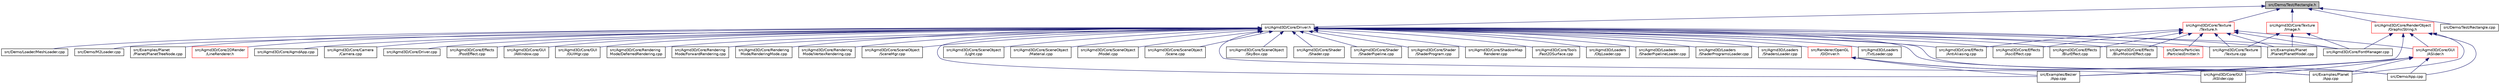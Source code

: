 digraph "src/Demo/Test/Rectangle.h"
{
  edge [fontname="Helvetica",fontsize="10",labelfontname="Helvetica",labelfontsize="10"];
  node [fontname="Helvetica",fontsize="10",shape=record];
  Node1 [label="src/Demo/Test/Rectangle.h",height=0.2,width=0.4,color="black", fillcolor="grey75", style="filled" fontcolor="black"];
  Node1 -> Node2 [dir="back",color="midnightblue",fontsize="10",style="solid"];
  Node2 [label="src/Agmd3D/Core/Driver.h",height=0.2,width=0.4,color="black", fillcolor="white", style="filled",URL="$_driver_8h.html"];
  Node2 -> Node3 [dir="back",color="midnightblue",fontsize="10",style="solid"];
  Node3 [label="src/Agmd3D/Core/2DRender\l/LineRenderer.h",height=0.2,width=0.4,color="red", fillcolor="white", style="filled",URL="$_line_renderer_8h.html"];
  Node2 -> Node4 [dir="back",color="midnightblue",fontsize="10",style="solid"];
  Node4 [label="src/Agmd3D/Core/AgmdApp.cpp",height=0.2,width=0.4,color="black", fillcolor="white", style="filled",URL="$_agmd3_d_2_core_2_agmd_app_8cpp.html"];
  Node2 -> Node5 [dir="back",color="midnightblue",fontsize="10",style="solid"];
  Node5 [label="src/Agmd3D/Core/Camera\l/Camera.cpp",height=0.2,width=0.4,color="black", fillcolor="white", style="filled",URL="$_camera_8cpp.html"];
  Node2 -> Node6 [dir="back",color="midnightblue",fontsize="10",style="solid"];
  Node6 [label="src/Agmd3D/Core/Driver.cpp",height=0.2,width=0.4,color="black", fillcolor="white", style="filled",URL="$_driver_8cpp.html"];
  Node2 -> Node7 [dir="back",color="midnightblue",fontsize="10",style="solid"];
  Node7 [label="src/Agmd3D/Core/Effects\l/AntiAliasing.cpp",height=0.2,width=0.4,color="black", fillcolor="white", style="filled",URL="$_anti_aliasing_8cpp.html"];
  Node2 -> Node8 [dir="back",color="midnightblue",fontsize="10",style="solid"];
  Node8 [label="src/Agmd3D/Core/Effects\l/AsciEffect.cpp",height=0.2,width=0.4,color="black", fillcolor="white", style="filled",URL="$_asci_effect_8cpp.html"];
  Node2 -> Node9 [dir="back",color="midnightblue",fontsize="10",style="solid"];
  Node9 [label="src/Agmd3D/Core/Effects\l/BlurEffect.cpp",height=0.2,width=0.4,color="black", fillcolor="white", style="filled",URL="$_blur_effect_8cpp.html"];
  Node2 -> Node10 [dir="back",color="midnightblue",fontsize="10",style="solid"];
  Node10 [label="src/Agmd3D/Core/Effects\l/BlurMotionEffect.cpp",height=0.2,width=0.4,color="black", fillcolor="white", style="filled",URL="$_blur_motion_effect_8cpp.html"];
  Node2 -> Node11 [dir="back",color="midnightblue",fontsize="10",style="solid"];
  Node11 [label="src/Agmd3D/Core/Effects\l/PostEffect.cpp",height=0.2,width=0.4,color="black", fillcolor="white", style="filled",URL="$_post_effect_8cpp.html"];
  Node2 -> Node12 [dir="back",color="midnightblue",fontsize="10",style="solid"];
  Node12 [label="src/Agmd3D/Core/FontManager.cpp",height=0.2,width=0.4,color="black", fillcolor="white", style="filled",URL="$_font_manager_8cpp.html"];
  Node2 -> Node13 [dir="back",color="midnightblue",fontsize="10",style="solid"];
  Node13 [label="src/Agmd3D/Core/GUI\l/ASlider.cpp",height=0.2,width=0.4,color="black", fillcolor="white", style="filled",URL="$_a_slider_8cpp.html"];
  Node2 -> Node14 [dir="back",color="midnightblue",fontsize="10",style="solid"];
  Node14 [label="src/Agmd3D/Core/GUI\l/AWindow.cpp",height=0.2,width=0.4,color="black", fillcolor="white", style="filled",URL="$_a_window_8cpp.html"];
  Node2 -> Node15 [dir="back",color="midnightblue",fontsize="10",style="solid"];
  Node15 [label="src/Agmd3D/Core/GUI\l/GUIMgr.cpp",height=0.2,width=0.4,color="black", fillcolor="white", style="filled",URL="$_g_u_i_mgr_8cpp.html"];
  Node2 -> Node16 [dir="back",color="midnightblue",fontsize="10",style="solid"];
  Node16 [label="src/Agmd3D/Core/Rendering\lMode/DeferredRendering.cpp",height=0.2,width=0.4,color="black", fillcolor="white", style="filled",URL="$_deferred_rendering_8cpp.html"];
  Node2 -> Node17 [dir="back",color="midnightblue",fontsize="10",style="solid"];
  Node17 [label="src/Agmd3D/Core/Rendering\lMode/ForwardRendering.cpp",height=0.2,width=0.4,color="black", fillcolor="white", style="filled",URL="$_forward_rendering_8cpp.html"];
  Node2 -> Node18 [dir="back",color="midnightblue",fontsize="10",style="solid"];
  Node18 [label="src/Agmd3D/Core/Rendering\lMode/RenderingMode.cpp",height=0.2,width=0.4,color="black", fillcolor="white", style="filled",URL="$_rendering_mode_8cpp.html"];
  Node2 -> Node19 [dir="back",color="midnightblue",fontsize="10",style="solid"];
  Node19 [label="src/Agmd3D/Core/Rendering\lMode/VertexRendering.cpp",height=0.2,width=0.4,color="black", fillcolor="white", style="filled",URL="$_vertex_rendering_8cpp.html"];
  Node2 -> Node20 [dir="back",color="midnightblue",fontsize="10",style="solid"];
  Node20 [label="src/Agmd3D/Core/SceneObject\l/Light.cpp",height=0.2,width=0.4,color="black", fillcolor="white", style="filled",URL="$_light_8cpp.html"];
  Node2 -> Node21 [dir="back",color="midnightblue",fontsize="10",style="solid"];
  Node21 [label="src/Agmd3D/Core/SceneObject\l/Material.cpp",height=0.2,width=0.4,color="black", fillcolor="white", style="filled",URL="$_material_8cpp.html"];
  Node2 -> Node22 [dir="back",color="midnightblue",fontsize="10",style="solid"];
  Node22 [label="src/Agmd3D/Core/SceneObject\l/Model.cpp",height=0.2,width=0.4,color="black", fillcolor="white", style="filled",URL="$_model_8cpp.html"];
  Node2 -> Node23 [dir="back",color="midnightblue",fontsize="10",style="solid"];
  Node23 [label="src/Agmd3D/Core/SceneObject\l/Scene.cpp",height=0.2,width=0.4,color="black", fillcolor="white", style="filled",URL="$_scene_8cpp.html"];
  Node2 -> Node24 [dir="back",color="midnightblue",fontsize="10",style="solid"];
  Node24 [label="src/Agmd3D/Core/SceneObject\l/SceneMgr.cpp",height=0.2,width=0.4,color="black", fillcolor="white", style="filled",URL="$_scene_mgr_8cpp.html"];
  Node2 -> Node25 [dir="back",color="midnightblue",fontsize="10",style="solid"];
  Node25 [label="src/Agmd3D/Core/SceneObject\l/SkyBox.cpp",height=0.2,width=0.4,color="black", fillcolor="white", style="filled",URL="$_sky_box_8cpp.html"];
  Node2 -> Node26 [dir="back",color="midnightblue",fontsize="10",style="solid"];
  Node26 [label="src/Agmd3D/Core/Shader\l/Shader.cpp",height=0.2,width=0.4,color="black", fillcolor="white", style="filled",URL="$_shader_8cpp.html"];
  Node2 -> Node27 [dir="back",color="midnightblue",fontsize="10",style="solid"];
  Node27 [label="src/Agmd3D/Core/Shader\l/ShaderPipeline.cpp",height=0.2,width=0.4,color="black", fillcolor="white", style="filled",URL="$_shader_pipeline_8cpp.html"];
  Node2 -> Node28 [dir="back",color="midnightblue",fontsize="10",style="solid"];
  Node28 [label="src/Agmd3D/Core/Shader\l/ShaderProgram.cpp",height=0.2,width=0.4,color="black", fillcolor="white", style="filled",URL="$_shader_program_8cpp.html"];
  Node2 -> Node29 [dir="back",color="midnightblue",fontsize="10",style="solid"];
  Node29 [label="src/Agmd3D/Core/ShadowMap\lRenderer.cpp",height=0.2,width=0.4,color="black", fillcolor="white", style="filled",URL="$_shadow_map_renderer_8cpp.html"];
  Node2 -> Node30 [dir="back",color="midnightblue",fontsize="10",style="solid"];
  Node30 [label="src/Agmd3D/Core/Texture\l/Texture.cpp",height=0.2,width=0.4,color="black", fillcolor="white", style="filled",URL="$_texture_8cpp.html"];
  Node2 -> Node31 [dir="back",color="midnightblue",fontsize="10",style="solid"];
  Node31 [label="src/Agmd3D/Core/Tools\l/Fast2DSurface.cpp",height=0.2,width=0.4,color="black", fillcolor="white", style="filled",URL="$_fast2_d_surface_8cpp.html"];
  Node2 -> Node32 [dir="back",color="midnightblue",fontsize="10",style="solid"];
  Node32 [label="src/Agmd3D/Loaders\l/ObjLoader.cpp",height=0.2,width=0.4,color="black", fillcolor="white", style="filled",URL="$_agmd3_d_2_loaders_2_obj_loader_8cpp.html"];
  Node2 -> Node33 [dir="back",color="midnightblue",fontsize="10",style="solid"];
  Node33 [label="src/Agmd3D/Loaders\l/ShaderPipelineLoader.cpp",height=0.2,width=0.4,color="black", fillcolor="white", style="filled",URL="$_shader_pipeline_loader_8cpp.html"];
  Node2 -> Node34 [dir="back",color="midnightblue",fontsize="10",style="solid"];
  Node34 [label="src/Agmd3D/Loaders\l/ShaderProgramsLoader.cpp",height=0.2,width=0.4,color="black", fillcolor="white", style="filled",URL="$_shader_programs_loader_8cpp.html"];
  Node2 -> Node35 [dir="back",color="midnightblue",fontsize="10",style="solid"];
  Node35 [label="src/Agmd3D/Loaders\l/ShadersLoader.cpp",height=0.2,width=0.4,color="black", fillcolor="white", style="filled",URL="$_shaders_loader_8cpp.html"];
  Node2 -> Node36 [dir="back",color="midnightblue",fontsize="10",style="solid"];
  Node36 [label="src/Agmd3D/Loaders\l/TxtLoader.cpp",height=0.2,width=0.4,color="black", fillcolor="white", style="filled",URL="$_txt_loader_8cpp.html"];
  Node2 -> Node37 [dir="back",color="midnightblue",fontsize="10",style="solid"];
  Node37 [label="src/Demo/Particles\l/ParticlesEmitter.h",height=0.2,width=0.4,color="red", fillcolor="white", style="filled",URL="$_particles_emitter_8h.html"];
  Node2 -> Node38 [dir="back",color="midnightblue",fontsize="10",style="solid"];
  Node38 [label="src/Demo/App.cpp",height=0.2,width=0.4,color="black", fillcolor="white", style="filled",URL="$_demo_2_app_8cpp.html"];
  Node2 -> Node39 [dir="back",color="midnightblue",fontsize="10",style="solid"];
  Node39 [label="src/Demo/Loader/MeshLoader.cpp",height=0.2,width=0.4,color="black", fillcolor="white", style="filled",URL="$_mesh_loader_8cpp.html"];
  Node2 -> Node40 [dir="back",color="midnightblue",fontsize="10",style="solid"];
  Node40 [label="src/Demo/M2Loader.cpp",height=0.2,width=0.4,color="black", fillcolor="white", style="filled",URL="$_m2_loader_8cpp.html"];
  Node2 -> Node41 [dir="back",color="midnightblue",fontsize="10",style="solid"];
  Node41 [label="src/Examples/Bezier\l/App.cpp",height=0.2,width=0.4,color="black", fillcolor="white", style="filled",URL="$_examples_2_bezier_2_app_8cpp.html"];
  Node2 -> Node42 [dir="back",color="midnightblue",fontsize="10",style="solid"];
  Node42 [label="src/Examples/Planet\l/App.cpp",height=0.2,width=0.4,color="black", fillcolor="white", style="filled",URL="$_examples_2_planet_2_app_8cpp.html"];
  Node2 -> Node43 [dir="back",color="midnightblue",fontsize="10",style="solid"];
  Node43 [label="src/Examples/Planet\l/Planet/PlanetModel.cpp",height=0.2,width=0.4,color="black", fillcolor="white", style="filled",URL="$_planet_model_8cpp.html"];
  Node2 -> Node44 [dir="back",color="midnightblue",fontsize="10",style="solid"];
  Node44 [label="src/Examples/Planet\l/Planet/PlanetTreeNode.cpp",height=0.2,width=0.4,color="black", fillcolor="white", style="filled",URL="$_planet_tree_node_8cpp.html"];
  Node2 -> Node45 [dir="back",color="midnightblue",fontsize="10",style="solid"];
  Node45 [label="src/Renderer/OpenGL\l/GlDriver.h",height=0.2,width=0.4,color="red", fillcolor="white", style="filled",URL="$_gl_driver_8h.html"];
  Node45 -> Node38 [dir="back",color="midnightblue",fontsize="10",style="solid"];
  Node45 -> Node41 [dir="back",color="midnightblue",fontsize="10",style="solid"];
  Node45 -> Node42 [dir="back",color="midnightblue",fontsize="10",style="solid"];
  Node1 -> Node46 [dir="back",color="midnightblue",fontsize="10",style="solid"];
  Node46 [label="src/Agmd3D/Core/RenderObject\l/GraphicString.h",height=0.2,width=0.4,color="red", fillcolor="white", style="filled",URL="$_graphic_string_8h.html"];
  Node46 -> Node12 [dir="back",color="midnightblue",fontsize="10",style="solid"];
  Node46 -> Node47 [dir="back",color="midnightblue",fontsize="10",style="solid"];
  Node47 [label="src/Agmd3D/Core/GUI\l/ASlider.h",height=0.2,width=0.4,color="red", fillcolor="white", style="filled",URL="$_a_slider_8h.html"];
  Node47 -> Node13 [dir="back",color="midnightblue",fontsize="10",style="solid"];
  Node47 -> Node38 [dir="back",color="midnightblue",fontsize="10",style="solid"];
  Node47 -> Node41 [dir="back",color="midnightblue",fontsize="10",style="solid"];
  Node47 -> Node42 [dir="back",color="midnightblue",fontsize="10",style="solid"];
  Node46 -> Node38 [dir="back",color="midnightblue",fontsize="10",style="solid"];
  Node46 -> Node41 [dir="back",color="midnightblue",fontsize="10",style="solid"];
  Node46 -> Node42 [dir="back",color="midnightblue",fontsize="10",style="solid"];
  Node1 -> Node48 [dir="back",color="midnightblue",fontsize="10",style="solid"];
  Node48 [label="src/Agmd3D/Core/Texture\l/Image.h",height=0.2,width=0.4,color="red", fillcolor="white", style="filled",URL="$_image_8h.html"];
  Node48 -> Node12 [dir="back",color="midnightblue",fontsize="10",style="solid"];
  Node48 -> Node30 [dir="back",color="midnightblue",fontsize="10",style="solid"];
  Node48 -> Node43 [dir="back",color="midnightblue",fontsize="10",style="solid"];
  Node1 -> Node49 [dir="back",color="midnightblue",fontsize="10",style="solid"];
  Node49 [label="src/Agmd3D/Core/Texture\l/Texture.h",height=0.2,width=0.4,color="red", fillcolor="white", style="filled",URL="$_texture_8h.html"];
  Node49 -> Node7 [dir="back",color="midnightblue",fontsize="10",style="solid"];
  Node49 -> Node8 [dir="back",color="midnightblue",fontsize="10",style="solid"];
  Node49 -> Node9 [dir="back",color="midnightblue",fontsize="10",style="solid"];
  Node49 -> Node10 [dir="back",color="midnightblue",fontsize="10",style="solid"];
  Node49 -> Node12 [dir="back",color="midnightblue",fontsize="10",style="solid"];
  Node49 -> Node47 [dir="back",color="midnightblue",fontsize="10",style="solid"];
  Node49 -> Node30 [dir="back",color="midnightblue",fontsize="10",style="solid"];
  Node49 -> Node37 [dir="back",color="midnightblue",fontsize="10",style="solid"];
  Node49 -> Node43 [dir="back",color="midnightblue",fontsize="10",style="solid"];
  Node1 -> Node50 [dir="back",color="midnightblue",fontsize="10",style="solid"];
  Node50 [label="src/Demo/Test/Rectangle.cpp",height=0.2,width=0.4,color="black", fillcolor="white", style="filled",URL="$_demo_2_test_2_rectangle_8cpp.html"];
}
